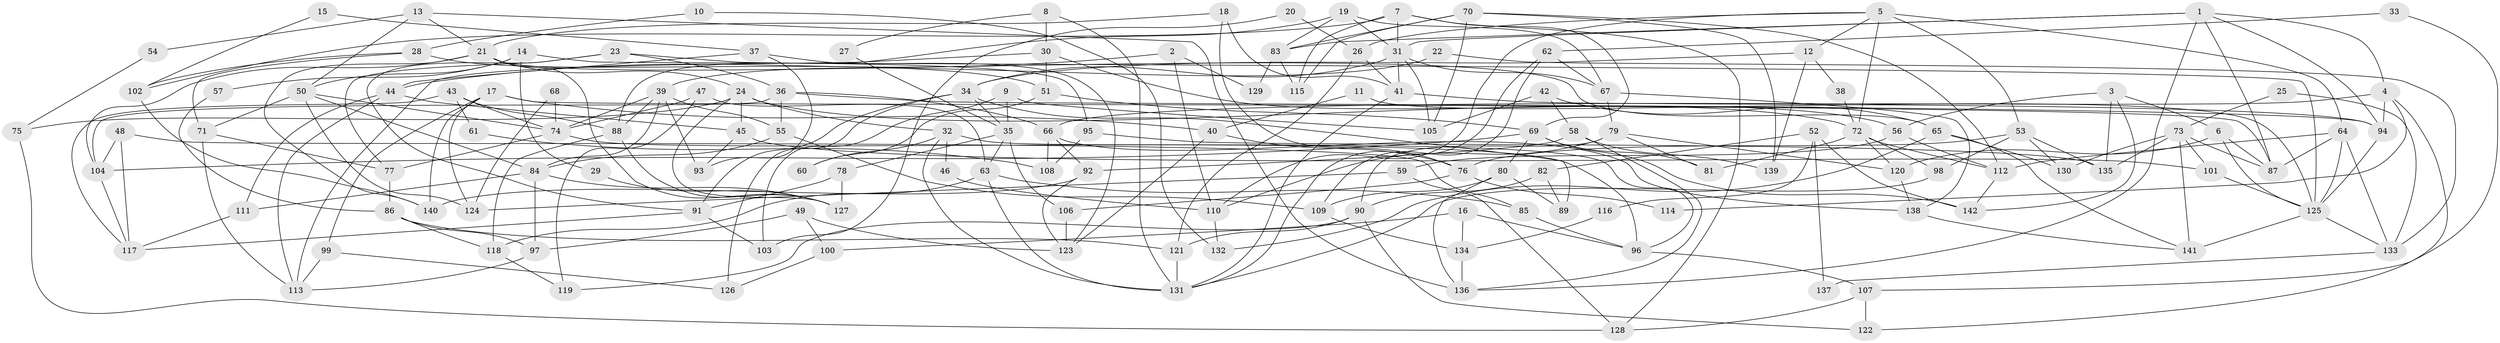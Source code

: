 // Generated by graph-tools (version 1.1) at 2025/36/03/09/25 02:36:13]
// undirected, 142 vertices, 284 edges
graph export_dot {
graph [start="1"]
  node [color=gray90,style=filled];
  1;
  2;
  3;
  4;
  5;
  6;
  7;
  8;
  9;
  10;
  11;
  12;
  13;
  14;
  15;
  16;
  17;
  18;
  19;
  20;
  21;
  22;
  23;
  24;
  25;
  26;
  27;
  28;
  29;
  30;
  31;
  32;
  33;
  34;
  35;
  36;
  37;
  38;
  39;
  40;
  41;
  42;
  43;
  44;
  45;
  46;
  47;
  48;
  49;
  50;
  51;
  52;
  53;
  54;
  55;
  56;
  57;
  58;
  59;
  60;
  61;
  62;
  63;
  64;
  65;
  66;
  67;
  68;
  69;
  70;
  71;
  72;
  73;
  74;
  75;
  76;
  77;
  78;
  79;
  80;
  81;
  82;
  83;
  84;
  85;
  86;
  87;
  88;
  89;
  90;
  91;
  92;
  93;
  94;
  95;
  96;
  97;
  98;
  99;
  100;
  101;
  102;
  103;
  104;
  105;
  106;
  107;
  108;
  109;
  110;
  111;
  112;
  113;
  114;
  115;
  116;
  117;
  118;
  119;
  120;
  121;
  122;
  123;
  124;
  125;
  126;
  127;
  128;
  129;
  130;
  131;
  132;
  133;
  134;
  135;
  136;
  137;
  138;
  139;
  140;
  141;
  142;
  1 -- 94;
  1 -- 31;
  1 -- 4;
  1 -- 83;
  1 -- 87;
  1 -- 136;
  2 -- 110;
  2 -- 44;
  2 -- 129;
  3 -- 6;
  3 -- 135;
  3 -- 56;
  3 -- 142;
  4 -- 94;
  4 -- 66;
  4 -- 114;
  4 -- 122;
  5 -- 72;
  5 -- 64;
  5 -- 12;
  5 -- 26;
  5 -- 53;
  5 -- 110;
  6 -- 125;
  6 -- 87;
  6 -- 120;
  7 -- 31;
  7 -- 69;
  7 -- 102;
  7 -- 115;
  7 -- 128;
  8 -- 131;
  8 -- 30;
  8 -- 27;
  9 -- 105;
  9 -- 35;
  9 -- 103;
  10 -- 28;
  10 -- 132;
  11 -- 125;
  11 -- 40;
  12 -- 34;
  12 -- 38;
  12 -- 139;
  13 -- 50;
  13 -- 136;
  13 -- 21;
  13 -- 54;
  14 -- 125;
  14 -- 50;
  14 -- 29;
  14 -- 57;
  15 -- 37;
  15 -- 102;
  16 -- 134;
  16 -- 96;
  16 -- 100;
  17 -- 140;
  17 -- 124;
  17 -- 40;
  17 -- 87;
  17 -- 99;
  18 -- 41;
  18 -- 21;
  18 -- 76;
  19 -- 83;
  19 -- 31;
  19 -- 67;
  19 -- 88;
  20 -- 26;
  20 -- 103;
  21 -- 104;
  21 -- 24;
  21 -- 65;
  21 -- 127;
  21 -- 140;
  22 -- 133;
  22 -- 39;
  23 -- 36;
  23 -- 91;
  23 -- 77;
  23 -- 95;
  24 -- 127;
  24 -- 32;
  24 -- 45;
  24 -- 72;
  24 -- 75;
  25 -- 73;
  25 -- 133;
  26 -- 121;
  26 -- 41;
  27 -- 35;
  28 -- 71;
  28 -- 102;
  28 -- 51;
  29 -- 127;
  30 -- 56;
  30 -- 51;
  30 -- 113;
  31 -- 34;
  31 -- 105;
  31 -- 41;
  31 -- 67;
  32 -- 131;
  32 -- 46;
  32 -- 60;
  32 -- 96;
  33 -- 107;
  33 -- 62;
  34 -- 91;
  34 -- 35;
  34 -- 89;
  34 -- 126;
  35 -- 63;
  35 -- 106;
  35 -- 78;
  36 -- 55;
  36 -- 66;
  36 -- 94;
  36 -- 104;
  37 -- 93;
  37 -- 44;
  37 -- 123;
  38 -- 72;
  39 -- 88;
  39 -- 84;
  39 -- 55;
  39 -- 74;
  39 -- 93;
  40 -- 123;
  40 -- 76;
  41 -- 94;
  41 -- 131;
  42 -- 65;
  42 -- 58;
  42 -- 105;
  43 -- 88;
  43 -- 74;
  43 -- 61;
  43 -- 117;
  44 -- 113;
  44 -- 45;
  44 -- 111;
  45 -- 101;
  45 -- 93;
  46 -- 110;
  47 -- 63;
  47 -- 74;
  47 -- 119;
  48 -- 85;
  48 -- 117;
  48 -- 104;
  49 -- 100;
  49 -- 97;
  49 -- 123;
  50 -- 84;
  50 -- 71;
  50 -- 74;
  50 -- 124;
  51 -- 69;
  51 -- 60;
  52 -- 142;
  52 -- 82;
  52 -- 116;
  52 -- 137;
  53 -- 76;
  53 -- 98;
  53 -- 130;
  53 -- 135;
  54 -- 75;
  55 -- 109;
  55 -- 84;
  56 -- 112;
  56 -- 59;
  57 -- 86;
  58 -- 139;
  58 -- 92;
  58 -- 136;
  59 -- 128;
  59 -- 124;
  61 -- 108;
  62 -- 131;
  62 -- 67;
  62 -- 109;
  63 -- 118;
  63 -- 131;
  63 -- 85;
  64 -- 87;
  64 -- 112;
  64 -- 125;
  64 -- 133;
  65 -- 130;
  65 -- 132;
  65 -- 141;
  66 -- 138;
  66 -- 92;
  66 -- 108;
  67 -- 79;
  67 -- 138;
  68 -- 74;
  68 -- 124;
  69 -- 104;
  69 -- 81;
  69 -- 80;
  69 -- 142;
  70 -- 115;
  70 -- 112;
  70 -- 83;
  70 -- 105;
  70 -- 139;
  71 -- 77;
  71 -- 113;
  72 -- 120;
  72 -- 81;
  72 -- 98;
  72 -- 112;
  73 -- 87;
  73 -- 141;
  73 -- 101;
  73 -- 130;
  73 -- 135;
  74 -- 77;
  74 -- 96;
  75 -- 128;
  76 -- 106;
  76 -- 114;
  77 -- 86;
  78 -- 127;
  78 -- 91;
  79 -- 120;
  79 -- 81;
  79 -- 90;
  79 -- 110;
  80 -- 136;
  80 -- 89;
  80 -- 109;
  82 -- 90;
  82 -- 89;
  83 -- 115;
  83 -- 129;
  84 -- 111;
  84 -- 97;
  84 -- 127;
  85 -- 96;
  86 -- 118;
  86 -- 97;
  86 -- 121;
  88 -- 127;
  88 -- 118;
  90 -- 121;
  90 -- 119;
  90 -- 122;
  91 -- 117;
  91 -- 103;
  92 -- 123;
  92 -- 140;
  94 -- 125;
  95 -- 135;
  95 -- 108;
  96 -- 107;
  97 -- 113;
  98 -- 131;
  99 -- 113;
  99 -- 126;
  100 -- 126;
  101 -- 125;
  102 -- 140;
  104 -- 117;
  106 -- 123;
  107 -- 122;
  107 -- 128;
  109 -- 134;
  110 -- 132;
  111 -- 117;
  112 -- 142;
  116 -- 134;
  118 -- 119;
  120 -- 138;
  121 -- 131;
  125 -- 133;
  125 -- 141;
  133 -- 137;
  134 -- 136;
  138 -- 141;
}
